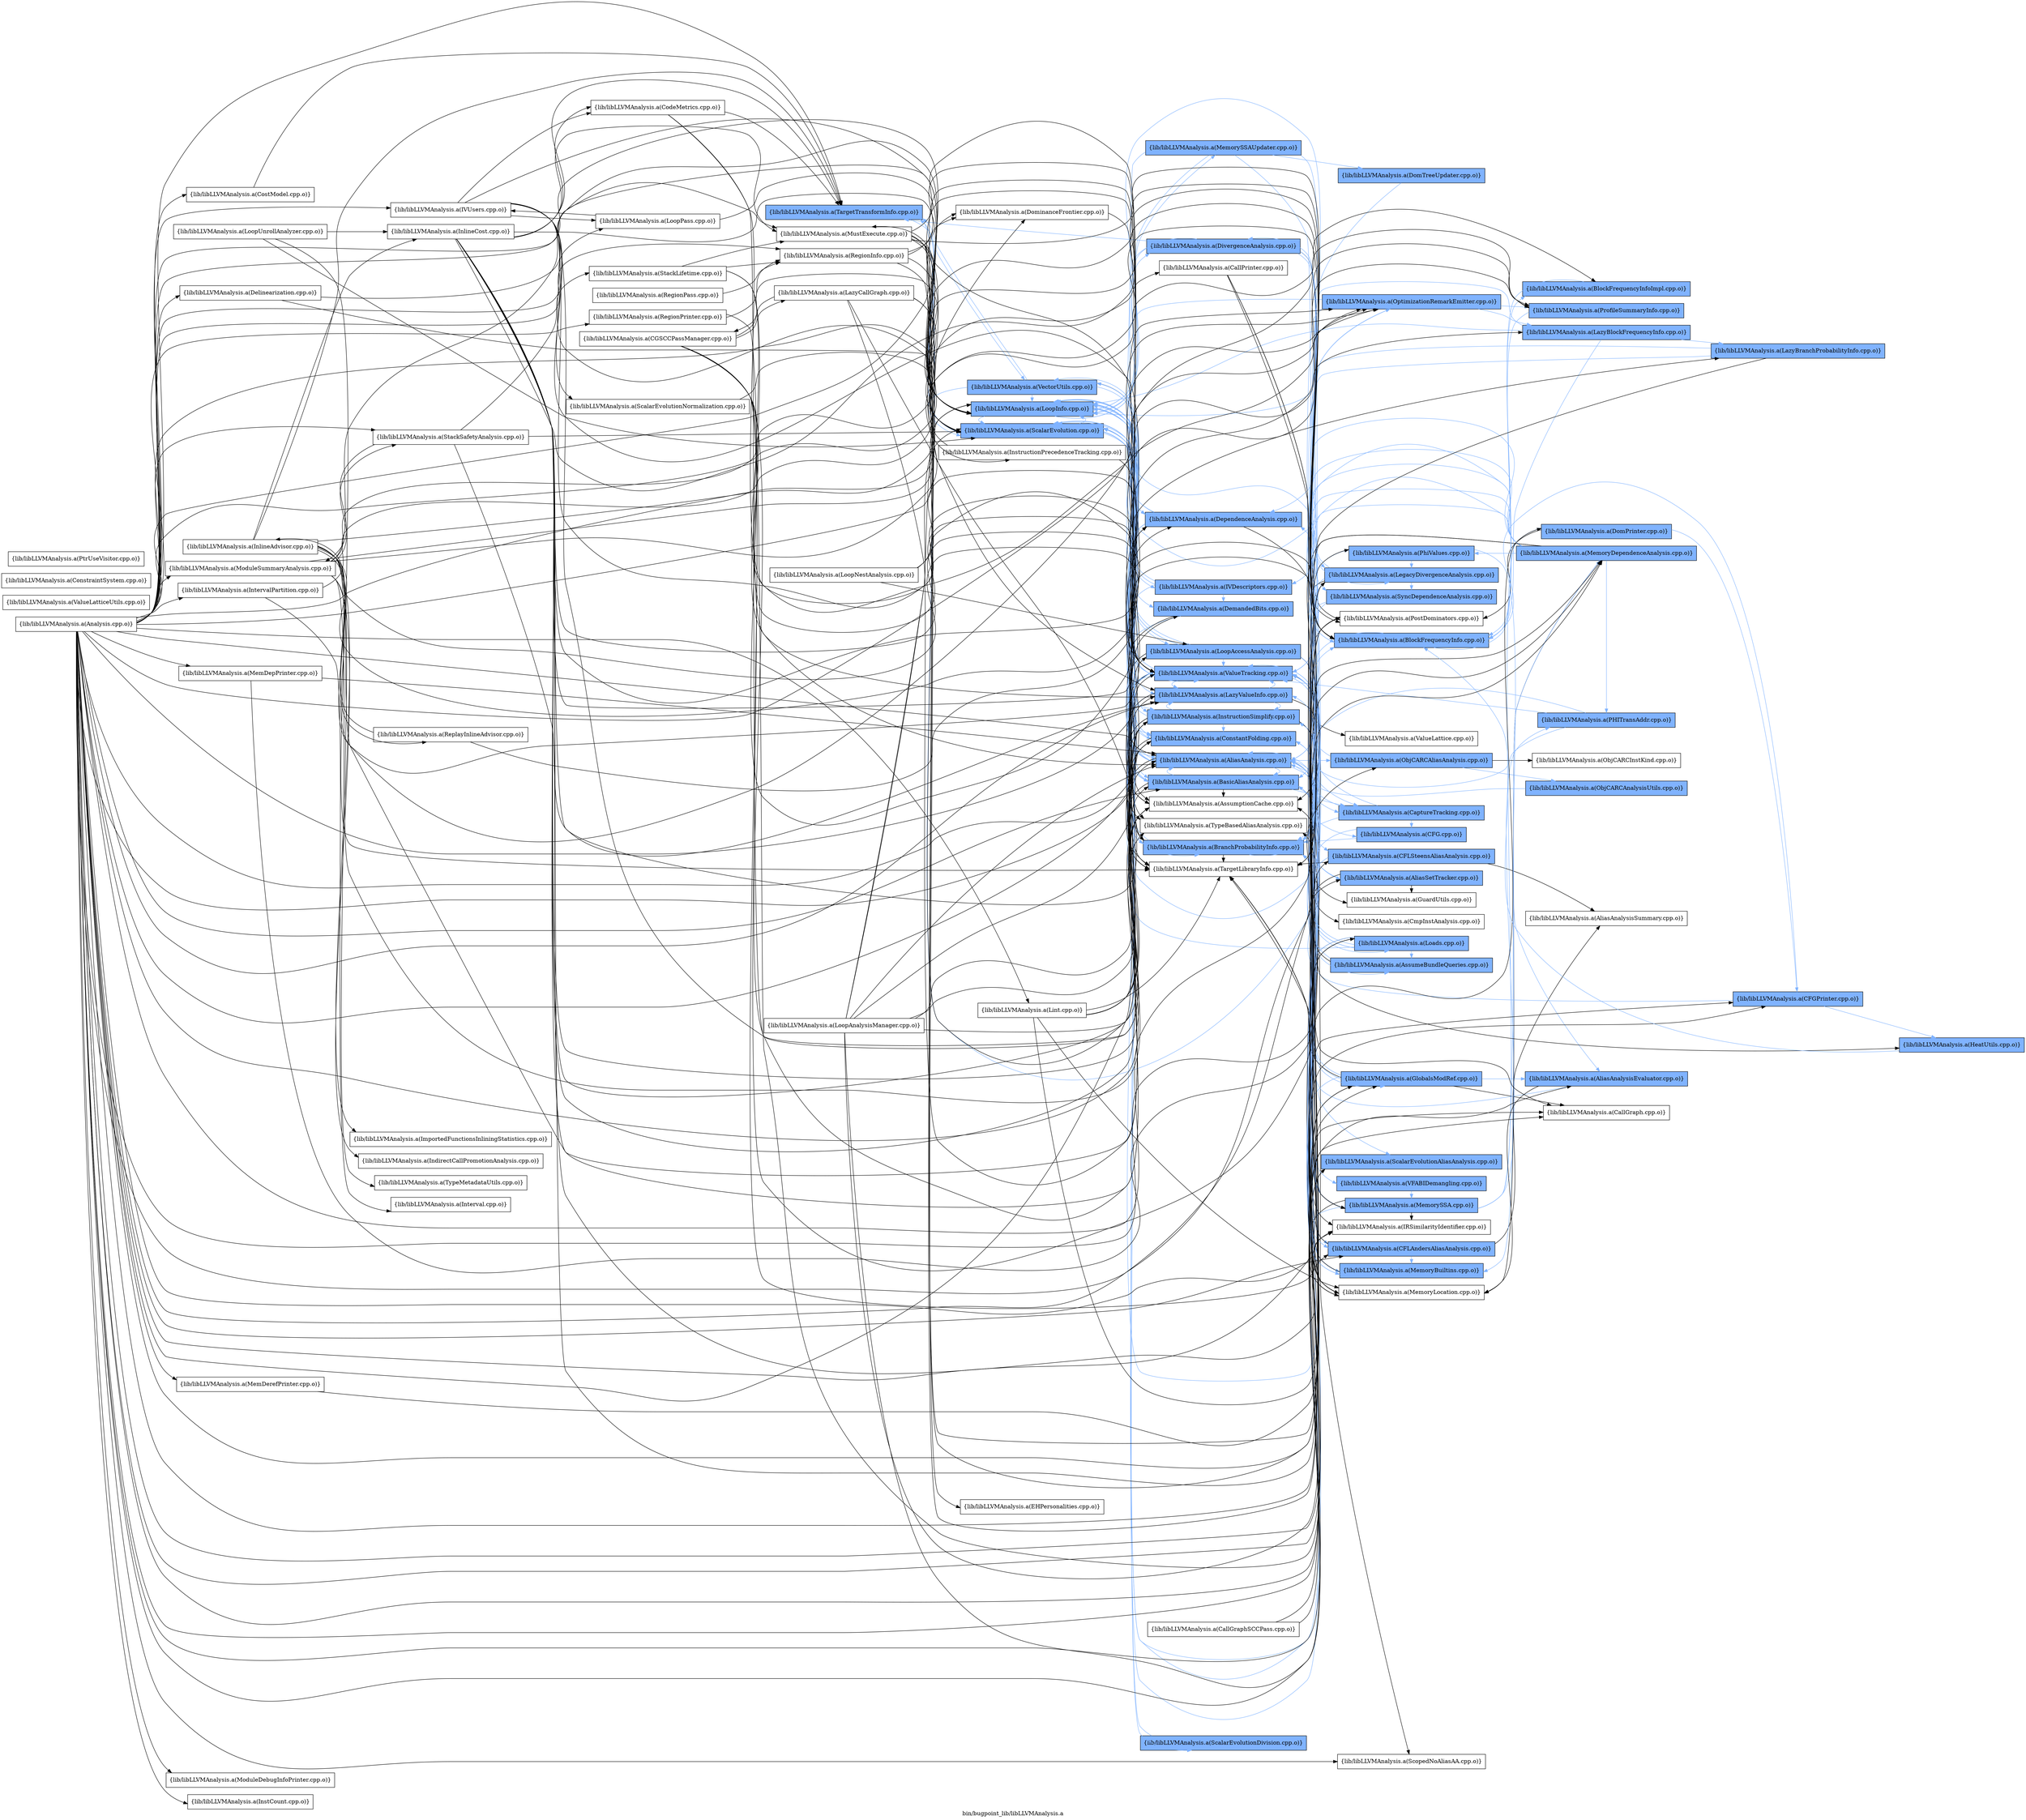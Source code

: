 digraph "bin/bugpoint_lib/libLLVMAnalysis.a" {
	label="bin/bugpoint_lib/libLLVMAnalysis.a";
	rankdir=LR;
	{ rank=same; Node0x5646d4883f68;  }
	{ rank=same; Node0x5646d487feb8; Node0x5646d4899638; Node0x5646d489b208;  }
	{ rank=same; Node0x5646d487e5b8; Node0x5646d488cde8; Node0x5646d4889378; Node0x5646d489f538; Node0x5646d48805e8; Node0x5646d489bde8; Node0x5646d487f148; Node0x5646d488bc18; Node0x5646d488ba88; Node0x5646d489d008; Node0x5646d489d6e8; Node0x5646d489df08; Node0x5646d4899b88; Node0x5646d4885b88; Node0x5646d4888bf8; Node0x5646d4884c88; Node0x5646d489a3a8;  }
	{ rank=same; Node0x5646d48820c8; Node0x5646d489e9f8; Node0x5646d487e6f8; Node0x5646d488d568; Node0x5646d4896848; Node0x5646d487e3d8; Node0x5646d4884e18; Node0x5646d48815d8; Node0x5646d487f288; Node0x5646d487f0f8; Node0x5646d487f878; Node0x5646d487ff08; Node0x5646d4888608; Node0x5646d4886358; Node0x5646d488a188; Node0x5646d4880d18; Node0x5646d4898e68; Node0x5646d489c3d8; Node0x5646d488e918; Node0x5646d487d4d8; Node0x5646d4895b28; Node0x5646d489b7a8; Node0x5646d489e278; Node0x5646d4880048; Node0x5646d487f968; Node0x5646d488bb78;  }
	{ rank=same; Node0x5646d4881858; Node0x5646d48818a8; Node0x5646d487dc58; Node0x5646d488d248; Node0x5646d489c6a8; Node0x5646d48977e8; Node0x5646d48806d8; Node0x5646d4881d58; Node0x5646d48883d8; Node0x5646d4880728; Node0x5646d48874d8;  }
	{ rank=same; Node0x5646d4887528; Node0x5646d489c158;  }
	{ rank=same; Node0x5646d4883f68;  }
	{ rank=same; Node0x5646d487feb8; Node0x5646d4899638; Node0x5646d489b208;  }
	{ rank=same; Node0x5646d487e5b8; Node0x5646d488cde8; Node0x5646d4889378; Node0x5646d489f538; Node0x5646d48805e8; Node0x5646d489bde8; Node0x5646d487f148; Node0x5646d488bc18; Node0x5646d488ba88; Node0x5646d489d008; Node0x5646d489d6e8; Node0x5646d489df08; Node0x5646d4899b88; Node0x5646d4885b88; Node0x5646d4888bf8; Node0x5646d4884c88; Node0x5646d489a3a8;  }
	{ rank=same; Node0x5646d48820c8; Node0x5646d489e9f8; Node0x5646d487e6f8; Node0x5646d488d568; Node0x5646d4896848; Node0x5646d487e3d8; Node0x5646d4884e18; Node0x5646d48815d8; Node0x5646d487f288; Node0x5646d487f0f8; Node0x5646d487f878; Node0x5646d487ff08; Node0x5646d4888608; Node0x5646d4886358; Node0x5646d488a188; Node0x5646d4880d18; Node0x5646d4898e68; Node0x5646d489c3d8; Node0x5646d488e918; Node0x5646d487d4d8; Node0x5646d4895b28; Node0x5646d489b7a8; Node0x5646d489e278; Node0x5646d4880048; Node0x5646d487f968; Node0x5646d488bb78;  }
	{ rank=same; Node0x5646d4881858; Node0x5646d48818a8; Node0x5646d487dc58; Node0x5646d488d248; Node0x5646d489c6a8; Node0x5646d48977e8; Node0x5646d48806d8; Node0x5646d4881d58; Node0x5646d48883d8; Node0x5646d4880728; Node0x5646d48874d8;  }
	{ rank=same; Node0x5646d4887528; Node0x5646d489c158;  }

	Node0x5646d4883f68 [shape=record,shape=box,group=1,style=filled,fillcolor="0.600000 0.5 1",label="{lib/libLLVMAnalysis.a(TargetTransformInfo.cpp.o)}"];
	Node0x5646d4883f68 -> Node0x5646d487feb8[color="0.600000 0.5 1"];
	Node0x5646d4883f68 -> Node0x5646d4899638[color="0.600000 0.5 1"];
	Node0x5646d4883f68 -> Node0x5646d489b208[color="0.600000 0.5 1"];
	Node0x5646d487d938 [shape=record,shape=box,group=0,label="{lib/libLLVMAnalysis.a(ModuleDebugInfoPrinter.cpp.o)}"];
	Node0x5646d487f008 [shape=record,shape=box,group=0,label="{lib/libLLVMAnalysis.a(MustExecute.cpp.o)}"];
	Node0x5646d487f008 -> Node0x5646d4880ae8;
	Node0x5646d487f008 -> Node0x5646d488d568;
	Node0x5646d487f008 -> Node0x5646d488cde8;
	Node0x5646d487f008 -> Node0x5646d48800e8;
	Node0x5646d487f008 -> Node0x5646d489d008;
	Node0x5646d487f008 -> Node0x5646d489df08;
	Node0x5646d487f008 -> Node0x5646d489e9f8;
	Node0x5646d487f008 -> Node0x5646d487feb8;
	Node0x5646d487f008 -> Node0x5646d4896848;
	Node0x5646d487f008 -> Node0x5646d489bde8;
	Node0x5646d487ff08 [shape=record,shape=box,group=1,style=filled,fillcolor="0.600000 0.5 1",label="{lib/libLLVMAnalysis.a(ObjCARCAliasAnalysis.cpp.o)}"];
	Node0x5646d487ff08 -> Node0x5646d48806d8[color="0.600000 0.5 1"];
	Node0x5646d487ff08 -> Node0x5646d4881d58;
	Node0x5646d487ff08 -> Node0x5646d489bde8[color="0.600000 0.5 1"];
	Node0x5646d487f148 [shape=record,shape=box,group=1,style=filled,fillcolor="0.600000 0.5 1",label="{lib/libLLVMAnalysis.a(AliasAnalysis.cpp.o)}"];
	Node0x5646d487f148 -> Node0x5646d487ff08[color="0.600000 0.5 1"];
	Node0x5646d487f148 -> Node0x5646d488bc18[color="0.600000 0.5 1"];
	Node0x5646d487f148 -> Node0x5646d4888608[color="0.600000 0.5 1"];
	Node0x5646d487f148 -> Node0x5646d4886358[color="0.600000 0.5 1"];
	Node0x5646d487f148 -> Node0x5646d488a188[color="0.600000 0.5 1"];
	Node0x5646d487f148 -> Node0x5646d4880d18[color="0.600000 0.5 1"];
	Node0x5646d487f148 -> Node0x5646d487e3d8;
	Node0x5646d487f148 -> Node0x5646d4898e68[color="0.600000 0.5 1"];
	Node0x5646d487f148 -> Node0x5646d4885b88;
	Node0x5646d487f148 -> Node0x5646d4884c88;
	Node0x5646d487f148 -> Node0x5646d489c3d8;
	Node0x5646d487f148 -> Node0x5646d489bde8[color="0.600000 0.5 1"];
	Node0x5646d4880728 [shape=record,shape=box,group=1,style=filled,fillcolor="0.600000 0.5 1",label="{lib/libLLVMAnalysis.a(AliasAnalysisEvaluator.cpp.o)}"];
	Node0x5646d4880728 -> Node0x5646d487f148[color="0.600000 0.5 1"];
	Node0x5646d4880728 -> Node0x5646d487e3d8;
	Node0x5646d4880048 [shape=record,shape=box,group=1,style=filled,fillcolor="0.600000 0.5 1",label="{lib/libLLVMAnalysis.a(AliasSetTracker.cpp.o)}"];
	Node0x5646d4880048 -> Node0x5646d487f148[color="0.600000 0.5 1"];
	Node0x5646d4880048 -> Node0x5646d487f288;
	Node0x5646d4880048 -> Node0x5646d487e3d8;
	Node0x5646d4880318 [shape=record,shape=box,group=0,label="{lib/libLLVMAnalysis.a(Analysis.cpp.o)}"];
	Node0x5646d4880318 -> Node0x5646d487d938;
	Node0x5646d4880318 -> Node0x5646d487f378;
	Node0x5646d4880318 -> Node0x5646d487f008;
	Node0x5646d4880318 -> Node0x5646d487ff08;
	Node0x5646d4880318 -> Node0x5646d48815d8;
	Node0x5646d4880318 -> Node0x5646d487f148;
	Node0x5646d4880318 -> Node0x5646d4880728;
	Node0x5646d4880318 -> Node0x5646d4880048;
	Node0x5646d4880318 -> Node0x5646d488bc18;
	Node0x5646d4880318 -> Node0x5646d488d568;
	Node0x5646d4880318 -> Node0x5646d488cde8;
	Node0x5646d4880318 -> Node0x5646d4887528;
	Node0x5646d4880318 -> Node0x5646d4888608;
	Node0x5646d4880318 -> Node0x5646d4886358;
	Node0x5646d4880318 -> Node0x5646d48874d8;
	Node0x5646d4880318 -> Node0x5646d488a458;
	Node0x5646d4880318 -> Node0x5646d488a868;
	Node0x5646d4880318 -> Node0x5646d4889288;
	Node0x5646d4880318 -> Node0x5646d4888bf8;
	Node0x5646d4880318 -> Node0x5646d4889378;
	Node0x5646d4880318 -> Node0x5646d48818a8;
	Node0x5646d4880318 -> Node0x5646d4881e98;
	Node0x5646d4880318 -> Node0x5646d4880d18;
	Node0x5646d4880318 -> Node0x5646d487f968;
	Node0x5646d4880318 -> Node0x5646d487dd48;
	Node0x5646d4880318 -> Node0x5646d487e1f8;
	Node0x5646d4880318 -> Node0x5646d489b258;
	Node0x5646d4880318 -> Node0x5646d489c158;
	Node0x5646d4880318 -> Node0x5646d489c6a8;
	Node0x5646d4880318 -> Node0x5646d489d008;
	Node0x5646d4880318 -> Node0x5646d489e9f8;
	Node0x5646d4880318 -> Node0x5646d489f768;
	Node0x5646d4880318 -> Node0x5646d487feb8;
	Node0x5646d4880318 -> Node0x5646d4880e08;
	Node0x5646d4880318 -> Node0x5646d487c3a8;
	Node0x5646d4880318 -> Node0x5646d487cd08;
	Node0x5646d4880318 -> Node0x5646d487dc58;
	Node0x5646d4880318 -> Node0x5646d487e6f8;
	Node0x5646d4880318 -> Node0x5646d4895b28;
	Node0x5646d4880318 -> Node0x5646d4896848;
	Node0x5646d4880318 -> Node0x5646d48970b8;
	Node0x5646d4880318 -> Node0x5646d4898878;
	Node0x5646d4880318 -> Node0x5646d4899638;
	Node0x5646d4880318 -> Node0x5646d4898e68;
	Node0x5646d4880318 -> Node0x5646d48875c8;
	Node0x5646d4880318 -> Node0x5646d4883f68;
	Node0x5646d4880318 -> Node0x5646d4884c88;
	Node0x5646d4880318 -> Node0x5646d489c3d8;
	Node0x5646d488bc18 [shape=record,shape=box,group=1,style=filled,fillcolor="0.600000 0.5 1",label="{lib/libLLVMAnalysis.a(BasicAliasAnalysis.cpp.o)}"];
	Node0x5646d488bc18 -> Node0x5646d487f148[color="0.600000 0.5 1"];
	Node0x5646d488bc18 -> Node0x5646d488ba88;
	Node0x5646d488bc18 -> Node0x5646d488e918[color="0.600000 0.5 1"];
	Node0x5646d488bc18 -> Node0x5646d488a188[color="0.600000 0.5 1"];
	Node0x5646d488bc18 -> Node0x5646d487d4d8[color="0.600000 0.5 1"];
	Node0x5646d488bc18 -> Node0x5646d487e3d8;
	Node0x5646d488bc18 -> Node0x5646d4895b28[color="0.600000 0.5 1"];
	Node0x5646d488bc18 -> Node0x5646d4885b88;
	Node0x5646d488bc18 -> Node0x5646d489bde8[color="0.600000 0.5 1"];
	Node0x5646d4887528 [shape=record,shape=box,group=1,style=filled,fillcolor="0.600000 0.5 1",label="{lib/libLLVMAnalysis.a(CFGPrinter.cpp.o)}"];
	Node0x5646d4887528 -> Node0x5646d488d568[color="0.600000 0.5 1"];
	Node0x5646d4887528 -> Node0x5646d488cde8[color="0.600000 0.5 1"];
	Node0x5646d4887528 -> Node0x5646d487e9c8[color="0.600000 0.5 1"];
	Node0x5646d4888608 [shape=record,shape=box,group=1,style=filled,fillcolor="0.600000 0.5 1",label="{lib/libLLVMAnalysis.a(CFLAndersAliasAnalysis.cpp.o)}"];
	Node0x5646d4888608 -> Node0x5646d48883d8;
	Node0x5646d4888608 -> Node0x5646d487d4d8[color="0.600000 0.5 1"];
	Node0x5646d4888608 -> Node0x5646d4885b88;
	Node0x5646d4886358 [shape=record,shape=box,group=1,style=filled,fillcolor="0.600000 0.5 1",label="{lib/libLLVMAnalysis.a(CFLSteensAliasAnalysis.cpp.o)}"];
	Node0x5646d4886358 -> Node0x5646d4888608[color="0.600000 0.5 1"];
	Node0x5646d4886358 -> Node0x5646d48883d8;
	Node0x5646d4886358 -> Node0x5646d487d4d8[color="0.600000 0.5 1"];
	Node0x5646d4886358 -> Node0x5646d4885b88;
	Node0x5646d488a458 [shape=record,shape=box,group=0,label="{lib/libLLVMAnalysis.a(CallPrinter.cpp.o)}"];
	Node0x5646d488a458 -> Node0x5646d488d568;
	Node0x5646d488a458 -> Node0x5646d48874d8;
	Node0x5646d488a458 -> Node0x5646d487e9c8;
	Node0x5646d488a868 [shape=record,shape=box,group=0,label="{lib/libLLVMAnalysis.a(CostModel.cpp.o)}"];
	Node0x5646d488a868 -> Node0x5646d4883f68;
	Node0x5646d4889378 [shape=record,shape=box,group=1,style=filled,fillcolor="0.600000 0.5 1",label="{lib/libLLVMAnalysis.a(DependenceAnalysis.cpp.o)}"];
	Node0x5646d4889378 -> Node0x5646d487f148[color="0.600000 0.5 1"];
	Node0x5646d4889378 -> Node0x5646d488bc18[color="0.600000 0.5 1"];
	Node0x5646d4889378 -> Node0x5646d487feb8[color="0.600000 0.5 1"];
	Node0x5646d4889378 -> Node0x5646d487e3d8;
	Node0x5646d4889378 -> Node0x5646d4899638[color="0.600000 0.5 1"];
	Node0x5646d4889378 -> Node0x5646d489bde8[color="0.600000 0.5 1"];
	Node0x5646d48818a8 [shape=record,shape=box,group=1,style=filled,fillcolor="0.600000 0.5 1",label="{lib/libLLVMAnalysis.a(DomPrinter.cpp.o)}"];
	Node0x5646d48818a8 -> Node0x5646d4887528[color="0.600000 0.5 1"];
	Node0x5646d48818a8 -> Node0x5646d4896848;
	Node0x5646d4880d18 [shape=record,shape=box,group=1,style=filled,fillcolor="0.600000 0.5 1",label="{lib/libLLVMAnalysis.a(GlobalsModRef.cpp.o)}"];
	Node0x5646d4880d18 -> Node0x5646d487f148[color="0.600000 0.5 1"];
	Node0x5646d4880d18 -> Node0x5646d4880728[color="0.600000 0.5 1"];
	Node0x5646d4880d18 -> Node0x5646d48874d8;
	Node0x5646d4880d18 -> Node0x5646d487d4d8[color="0.600000 0.5 1"];
	Node0x5646d4880d18 -> Node0x5646d4885b88;
	Node0x5646d4880d18 -> Node0x5646d489bde8[color="0.600000 0.5 1"];
	Node0x5646d487e1f8 [shape=record,shape=box,group=0,label="{lib/libLLVMAnalysis.a(InstCount.cpp.o)}"];
	Node0x5646d489b258 [shape=record,shape=box,group=0,label="{lib/libLLVMAnalysis.a(IntervalPartition.cpp.o)}"];
	Node0x5646d489b258 -> Node0x5646d4881e98;
	Node0x5646d489b258 -> Node0x5646d489b9d8;
	Node0x5646d489d008 [shape=record,shape=box,group=1,style=filled,fillcolor="0.600000 0.5 1",label="{lib/libLLVMAnalysis.a(LazyValueInfo.cpp.o)}"];
	Node0x5646d489d008 -> Node0x5646d488ba88;
	Node0x5646d489d008 -> Node0x5646d489d6e8[color="0.600000 0.5 1"];
	Node0x5646d489d008 -> Node0x5646d489df08[color="0.600000 0.5 1"];
	Node0x5646d489d008 -> Node0x5646d4885b88;
	Node0x5646d489d008 -> Node0x5646d489b7a8;
	Node0x5646d489d008 -> Node0x5646d489bde8[color="0.600000 0.5 1"];
	Node0x5646d489e9f8 [shape=record,shape=box,group=1,style=filled,fillcolor="0.600000 0.5 1",label="{lib/libLLVMAnalysis.a(LegacyDivergenceAnalysis.cpp.o)}"];
	Node0x5646d489e9f8 -> Node0x5646d488d568[color="0.600000 0.5 1"];
	Node0x5646d489e9f8 -> Node0x5646d488cde8[color="0.600000 0.5 1"];
	Node0x5646d489e9f8 -> Node0x5646d489f538[color="0.600000 0.5 1"];
	Node0x5646d489e9f8 -> Node0x5646d487feb8[color="0.600000 0.5 1"];
	Node0x5646d489e9f8 -> Node0x5646d4896848;
	Node0x5646d489e9f8 -> Node0x5646d4884e18[color="0.600000 0.5 1"];
	Node0x5646d489e9f8 -> Node0x5646d4883f68[color="0.600000 0.5 1"];
	Node0x5646d489f768 [shape=record,shape=box,group=0,label="{lib/libLLVMAnalysis.a(Lint.cpp.o)}"];
	Node0x5646d489f768 -> Node0x5646d487f148;
	Node0x5646d489f768 -> Node0x5646d488ba88;
	Node0x5646d489f768 -> Node0x5646d489d6e8;
	Node0x5646d489f768 -> Node0x5646d489df08;
	Node0x5646d489f768 -> Node0x5646d487f0f8;
	Node0x5646d489f768 -> Node0x5646d487e3d8;
	Node0x5646d489f768 -> Node0x5646d4885b88;
	Node0x5646d489f768 -> Node0x5646d489bde8;
	Node0x5646d487c3a8 [shape=record,shape=box,group=0,label="{lib/libLLVMAnalysis.a(MemDepPrinter.cpp.o)}"];
	Node0x5646d487c3a8 -> Node0x5646d487f148;
	Node0x5646d487c3a8 -> Node0x5646d487dc58;
	Node0x5646d487cd08 [shape=record,shape=box,group=0,label="{lib/libLLVMAnalysis.a(MemDerefPrinter.cpp.o)}"];
	Node0x5646d487cd08 -> Node0x5646d487f0f8;
	Node0x5646d4896848 [shape=record,shape=box,group=0,label="{lib/libLLVMAnalysis.a(PostDominators.cpp.o)}"];
	Node0x5646d48970b8 [shape=record,shape=box,group=0,label="{lib/libLLVMAnalysis.a(RegionInfo.cpp.o)}"];
	Node0x5646d48970b8 -> Node0x5646d488cde8;
	Node0x5646d48970b8 -> Node0x5646d4881e98;
	Node0x5646d48970b8 -> Node0x5646d487feb8;
	Node0x5646d48970b8 -> Node0x5646d4896848;
	Node0x5646d4897bf8 [shape=record,shape=box,group=0,label="{lib/libLLVMAnalysis.a(RegionPass.cpp.o)}"];
	Node0x5646d4897bf8 -> Node0x5646d48970b8;
	Node0x5646d4898878 [shape=record,shape=box,group=0,label="{lib/libLLVMAnalysis.a(RegionPrinter.cpp.o)}"];
	Node0x5646d4898878 -> Node0x5646d4887528;
	Node0x5646d4898878 -> Node0x5646d48970b8;
	Node0x5646d4899638 [shape=record,shape=box,group=1,style=filled,fillcolor="0.600000 0.5 1",label="{lib/libLLVMAnalysis.a(ScalarEvolution.cpp.o)}"];
	Node0x5646d4899638 -> Node0x5646d487f148[color="0.600000 0.5 1"];
	Node0x5646d4899638 -> Node0x5646d488bc18[color="0.600000 0.5 1"];
	Node0x5646d4899638 -> Node0x5646d488ba88;
	Node0x5646d4899638 -> Node0x5646d488cde8[color="0.600000 0.5 1"];
	Node0x5646d4899638 -> Node0x5646d4889378[color="0.600000 0.5 1"];
	Node0x5646d4899638 -> Node0x5646d489d008[color="0.600000 0.5 1"];
	Node0x5646d4899638 -> Node0x5646d489d6e8[color="0.600000 0.5 1"];
	Node0x5646d4899638 -> Node0x5646d489df08[color="0.600000 0.5 1"];
	Node0x5646d4899638 -> Node0x5646d487feb8[color="0.600000 0.5 1"];
	Node0x5646d4899638 -> Node0x5646d4899b88[color="0.600000 0.5 1"];
	Node0x5646d4899638 -> Node0x5646d4885b88;
	Node0x5646d4899638 -> Node0x5646d489bde8[color="0.600000 0.5 1"];
	Node0x5646d4898e68 [shape=record,shape=box,group=1,style=filled,fillcolor="0.600000 0.5 1",label="{lib/libLLVMAnalysis.a(ScalarEvolutionAliasAnalysis.cpp.o)}"];
	Node0x5646d4898e68 -> Node0x5646d4899638[color="0.600000 0.5 1"];
	Node0x5646d4885b88 [shape=record,shape=box,group=0,label="{lib/libLLVMAnalysis.a(TargetLibraryInfo.cpp.o)}"];
	Node0x5646d4884c88 [shape=record,shape=box,group=0,label="{lib/libLLVMAnalysis.a(TypeBasedAliasAnalysis.cpp.o)}"];
	Node0x5646d489c3d8 [shape=record,shape=box,group=0,label="{lib/libLLVMAnalysis.a(ScopedNoAliasAA.cpp.o)}"];
	Node0x5646d48800e8 [shape=record,shape=box,group=0,label="{lib/libLLVMAnalysis.a(EHPersonalities.cpp.o)}"];
	Node0x5646d489b208 [shape=record,shape=box,group=1,style=filled,fillcolor="0.600000 0.5 1",label="{lib/libLLVMAnalysis.a(VectorUtils.cpp.o)}"];
	Node0x5646d489b208 -> Node0x5646d4888bf8[color="0.600000 0.5 1"];
	Node0x5646d489b208 -> Node0x5646d487feb8[color="0.600000 0.5 1"];
	Node0x5646d489b208 -> Node0x5646d4899638[color="0.600000 0.5 1"];
	Node0x5646d489b208 -> Node0x5646d4883f68[color="0.600000 0.5 1"];
	Node0x5646d489b208 -> Node0x5646d4884c88;
	Node0x5646d489b208 -> Node0x5646d489bde8[color="0.600000 0.5 1"];
	Node0x5646d489b208 -> Node0x5646d489a3a8[color="0.600000 0.5 1"];
	Node0x5646d489bde8 [shape=record,shape=box,group=1,style=filled,fillcolor="0.600000 0.5 1",label="{lib/libLLVMAnalysis.a(ValueTracking.cpp.o)}"];
	Node0x5646d489bde8 -> Node0x5646d48815d8[color="0.600000 0.5 1"];
	Node0x5646d489bde8 -> Node0x5646d487f148[color="0.600000 0.5 1"];
	Node0x5646d489bde8 -> Node0x5646d488bc18[color="0.600000 0.5 1"];
	Node0x5646d489bde8 -> Node0x5646d488ba88;
	Node0x5646d489bde8 -> Node0x5646d488cde8[color="0.600000 0.5 1"];
	Node0x5646d489bde8 -> Node0x5646d487f288;
	Node0x5646d489bde8 -> Node0x5646d489d008[color="0.600000 0.5 1"];
	Node0x5646d489bde8 -> Node0x5646d489d6e8[color="0.600000 0.5 1"];
	Node0x5646d489bde8 -> Node0x5646d489df08[color="0.600000 0.5 1"];
	Node0x5646d489bde8 -> Node0x5646d487f0f8[color="0.600000 0.5 1"];
	Node0x5646d489bde8 -> Node0x5646d487f878[color="0.600000 0.5 1"];
	Node0x5646d489bde8 -> Node0x5646d487feb8[color="0.600000 0.5 1"];
	Node0x5646d489bde8 -> Node0x5646d4899638[color="0.600000 0.5 1"];
	Node0x5646d489bde8 -> Node0x5646d4885b88;
	Node0x5646d48977e8 [shape=record,shape=box,group=1,style=filled,fillcolor="0.600000 0.5 1",label="{lib/libLLVMAnalysis.a(ProfileSummaryInfo.cpp.o)}"];
	Node0x5646d48977e8 -> Node0x5646d488d568[color="0.600000 0.5 1"];
	Node0x5646d48820c8 [shape=record,shape=box,group=1,style=filled,fillcolor="0.600000 0.5 1",label="{lib/libLLVMAnalysis.a(DomTreeUpdater.cpp.o)}"];
	Node0x5646d48820c8 -> Node0x5646d488cde8[color="0.600000 0.5 1"];
	Node0x5646d487feb8 [shape=record,shape=box,group=1,style=filled,fillcolor="0.600000 0.5 1",label="{lib/libLLVMAnalysis.a(LoopInfo.cpp.o)}"];
	Node0x5646d487feb8 -> Node0x5646d487e5b8[color="0.600000 0.5 1"];
	Node0x5646d487feb8 -> Node0x5646d488cde8[color="0.600000 0.5 1"];
	Node0x5646d487feb8 -> Node0x5646d4889378[color="0.600000 0.5 1"];
	Node0x5646d487feb8 -> Node0x5646d489f538[color="0.600000 0.5 1"];
	Node0x5646d487feb8 -> Node0x5646d48805e8[color="0.600000 0.5 1"];
	Node0x5646d487feb8 -> Node0x5646d4899638[color="0.600000 0.5 1"];
	Node0x5646d487feb8 -> Node0x5646d489bde8[color="0.600000 0.5 1"];
	Node0x5646d488a188 [shape=record,shape=box,group=1,style=filled,fillcolor="0.600000 0.5 1",label="{lib/libLLVMAnalysis.a(CaptureTracking.cpp.o)}"];
	Node0x5646d488a188 -> Node0x5646d487f148[color="0.600000 0.5 1"];
	Node0x5646d488a188 -> Node0x5646d488cde8[color="0.600000 0.5 1"];
	Node0x5646d488a188 -> Node0x5646d488e918[color="0.600000 0.5 1"];
	Node0x5646d488a188 -> Node0x5646d489bde8[color="0.600000 0.5 1"];
	Node0x5646d487e3d8 [shape=record,shape=box,group=0,label="{lib/libLLVMAnalysis.a(MemoryLocation.cpp.o)}"];
	Node0x5646d487e3d8 -> Node0x5646d4885b88;
	Node0x5646d487e3d8 -> Node0x5646d4884c88;
	Node0x5646d487f288 [shape=record,shape=box,group=0,label="{lib/libLLVMAnalysis.a(GuardUtils.cpp.o)}"];
	Node0x5646d487f378 [shape=record,shape=box,group=0,label="{lib/libLLVMAnalysis.a(ModuleSummaryAnalysis.cpp.o)}"];
	Node0x5646d487f378 -> Node0x5646d487faa8;
	Node0x5646d487f378 -> Node0x5646d488d568;
	Node0x5646d487f378 -> Node0x5646d488d248;
	Node0x5646d487f378 -> Node0x5646d488cde8;
	Node0x5646d487f378 -> Node0x5646d487feb8;
	Node0x5646d487f378 -> Node0x5646d48977e8;
	Node0x5646d487f378 -> Node0x5646d48875c8;
	Node0x5646d487f378 -> Node0x5646d4884558;
	Node0x5646d48815d8 [shape=record,shape=box,group=1,style=filled,fillcolor="0.600000 0.5 1",label="{lib/libLLVMAnalysis.a(OptimizationRemarkEmitter.cpp.o)}"];
	Node0x5646d48815d8 -> Node0x5646d487f148[color="0.600000 0.5 1"];
	Node0x5646d48815d8 -> Node0x5646d488d568[color="0.600000 0.5 1"];
	Node0x5646d48815d8 -> Node0x5646d488cde8[color="0.600000 0.5 1"];
	Node0x5646d48815d8 -> Node0x5646d489c6a8[color="0.600000 0.5 1"];
	Node0x5646d48815d8 -> Node0x5646d487feb8[color="0.600000 0.5 1"];
	Node0x5646d48815d8 -> Node0x5646d48977e8[color="0.600000 0.5 1"];
	Node0x5646d488d568 [shape=record,shape=box,group=1,style=filled,fillcolor="0.600000 0.5 1",label="{lib/libLLVMAnalysis.a(BlockFrequencyInfo.cpp.o)}"];
	Node0x5646d488d568 -> Node0x5646d488d248[color="0.600000 0.5 1"];
	Node0x5646d488d568 -> Node0x5646d488cde8[color="0.600000 0.5 1"];
	Node0x5646d488d568 -> Node0x5646d487feb8[color="0.600000 0.5 1"];
	Node0x5646d488cde8 [shape=record,shape=box,group=1,style=filled,fillcolor="0.600000 0.5 1",label="{lib/libLLVMAnalysis.a(BranchProbabilityInfo.cpp.o)}"];
	Node0x5646d488cde8 -> Node0x5646d488d568[color="0.600000 0.5 1"];
	Node0x5646d488cde8 -> Node0x5646d487feb8[color="0.600000 0.5 1"];
	Node0x5646d488cde8 -> Node0x5646d4896848;
	Node0x5646d488cde8 -> Node0x5646d4885b88;
	Node0x5646d48874d8 [shape=record,shape=box,group=0,label="{lib/libLLVMAnalysis.a(CallGraph.cpp.o)}"];
	Node0x5646d4889288 [shape=record,shape=box,group=0,label="{lib/libLLVMAnalysis.a(Delinearization.cpp.o)}"];
	Node0x5646d4889288 -> Node0x5646d487feb8;
	Node0x5646d4889288 -> Node0x5646d4899638;
	Node0x5646d4888bf8 [shape=record,shape=box,group=1,style=filled,fillcolor="0.600000 0.5 1",label="{lib/libLLVMAnalysis.a(DemandedBits.cpp.o)}"];
	Node0x5646d4888bf8 -> Node0x5646d488ba88;
	Node0x5646d4888bf8 -> Node0x5646d489bde8[color="0.600000 0.5 1"];
	Node0x5646d4881e98 [shape=record,shape=box,group=0,label="{lib/libLLVMAnalysis.a(DominanceFrontier.cpp.o)}"];
	Node0x5646d4881e98 -> Node0x5646d488cde8;
	Node0x5646d487f968 [shape=record,shape=box,group=0,label="{lib/libLLVMAnalysis.a(IRSimilarityIdentifier.cpp.o)}"];
	Node0x5646d487dd48 [shape=record,shape=box,group=0,label="{lib/libLLVMAnalysis.a(IVUsers.cpp.o)}"];
	Node0x5646d487dd48 -> Node0x5646d488ba88;
	Node0x5646d487dd48 -> Node0x5646d488cde8;
	Node0x5646d487dd48 -> Node0x5646d487d578;
	Node0x5646d487dd48 -> Node0x5646d487feb8;
	Node0x5646d487dd48 -> Node0x5646d4880e08;
	Node0x5646d487dd48 -> Node0x5646d4899638;
	Node0x5646d487dd48 -> Node0x5646d4886df8;
	Node0x5646d487dd48 -> Node0x5646d489bde8;
	Node0x5646d489c158 [shape=record,shape=box,group=1,style=filled,fillcolor="0.600000 0.5 1",label="{lib/libLLVMAnalysis.a(LazyBranchProbabilityInfo.cpp.o)}"];
	Node0x5646d489c158 -> Node0x5646d488cde8[color="0.600000 0.5 1"];
	Node0x5646d489c158 -> Node0x5646d487feb8[color="0.600000 0.5 1"];
	Node0x5646d489c158 -> Node0x5646d4885b88;
	Node0x5646d489c6a8 [shape=record,shape=box,group=1,style=filled,fillcolor="0.600000 0.5 1",label="{lib/libLLVMAnalysis.a(LazyBlockFrequencyInfo.cpp.o)}"];
	Node0x5646d489c6a8 -> Node0x5646d488d568[color="0.600000 0.5 1"];
	Node0x5646d489c6a8 -> Node0x5646d488cde8[color="0.600000 0.5 1"];
	Node0x5646d489c6a8 -> Node0x5646d489c158[color="0.600000 0.5 1"];
	Node0x5646d489c6a8 -> Node0x5646d487feb8[color="0.600000 0.5 1"];
	Node0x5646d4880e08 [shape=record,shape=box,group=0,label="{lib/libLLVMAnalysis.a(LoopPass.cpp.o)}"];
	Node0x5646d4880e08 -> Node0x5646d487dd48;
	Node0x5646d4880e08 -> Node0x5646d487feb8;
	Node0x5646d487dc58 [shape=record,shape=box,group=1,style=filled,fillcolor="0.600000 0.5 1",label="{lib/libLLVMAnalysis.a(MemoryDependenceAnalysis.cpp.o)}"];
	Node0x5646d487dc58 -> Node0x5646d4881858[color="0.600000 0.5 1"];
	Node0x5646d487dc58 -> Node0x5646d487f148[color="0.600000 0.5 1"];
	Node0x5646d487dc58 -> Node0x5646d488bc18[color="0.600000 0.5 1"];
	Node0x5646d487dc58 -> Node0x5646d488ba88;
	Node0x5646d487dc58 -> Node0x5646d488cde8[color="0.600000 0.5 1"];
	Node0x5646d487dc58 -> Node0x5646d4889378[color="0.600000 0.5 1"];
	Node0x5646d487dc58 -> Node0x5646d487feb8[color="0.600000 0.5 1"];
	Node0x5646d487dc58 -> Node0x5646d48805e8[color="0.600000 0.5 1"];
	Node0x5646d487dc58 -> Node0x5646d487d4d8[color="0.600000 0.5 1"];
	Node0x5646d487dc58 -> Node0x5646d487e3d8;
	Node0x5646d487dc58 -> Node0x5646d4895b28[color="0.600000 0.5 1"];
	Node0x5646d487dc58 -> Node0x5646d4885b88;
	Node0x5646d487dc58 -> Node0x5646d489bde8[color="0.600000 0.5 1"];
	Node0x5646d487e6f8 [shape=record,shape=box,group=1,style=filled,fillcolor="0.600000 0.5 1",label="{lib/libLLVMAnalysis.a(MemorySSA.cpp.o)}"];
	Node0x5646d487e6f8 -> Node0x5646d4881858[color="0.600000 0.5 1"];
	Node0x5646d487e6f8 -> Node0x5646d487f148[color="0.600000 0.5 1"];
	Node0x5646d487e6f8 -> Node0x5646d488bc18[color="0.600000 0.5 1"];
	Node0x5646d487e6f8 -> Node0x5646d488cde8[color="0.600000 0.5 1"];
	Node0x5646d487e6f8 -> Node0x5646d4888608[color="0.600000 0.5 1"];
	Node0x5646d487e6f8 -> Node0x5646d4889378[color="0.600000 0.5 1"];
	Node0x5646d487e6f8 -> Node0x5646d48818a8[color="0.600000 0.5 1"];
	Node0x5646d487e6f8 -> Node0x5646d487f968;
	Node0x5646d487e6f8 -> Node0x5646d489d008[color="0.600000 0.5 1"];
	Node0x5646d487e6f8 -> Node0x5646d487feb8[color="0.600000 0.5 1"];
	Node0x5646d487e6f8 -> Node0x5646d487dc58[color="0.600000 0.5 1"];
	Node0x5646d487e6f8 -> Node0x5646d487e3d8;
	Node0x5646d4895b28 [shape=record,shape=box,group=1,style=filled,fillcolor="0.600000 0.5 1",label="{lib/libLLVMAnalysis.a(PhiValues.cpp.o)}"];
	Node0x5646d4895b28 -> Node0x5646d4880728[color="0.600000 0.5 1"];
	Node0x5646d4895b28 -> Node0x5646d489e9f8[color="0.600000 0.5 1"];
	Node0x5646d48875c8 [shape=record,shape=box,group=0,label="{lib/libLLVMAnalysis.a(StackSafetyAnalysis.cpp.o)}"];
	Node0x5646d48875c8 -> Node0x5646d487f378;
	Node0x5646d48875c8 -> Node0x5646d489d008;
	Node0x5646d48875c8 -> Node0x5646d4899638;
	Node0x5646d48875c8 -> Node0x5646d48854f8;
	Node0x5646d488ba88 [shape=record,shape=box,group=0,label="{lib/libLLVMAnalysis.a(AssumptionCache.cpp.o)}"];
	Node0x5646d488e918 [shape=record,shape=box,group=1,style=filled,fillcolor="0.600000 0.5 1",label="{lib/libLLVMAnalysis.a(CFG.cpp.o)}"];
	Node0x5646d488e918 -> Node0x5646d488cde8[color="0.600000 0.5 1"];
	Node0x5646d488e918 -> Node0x5646d487feb8[color="0.600000 0.5 1"];
	Node0x5646d487d4d8 [shape=record,shape=box,group=1,style=filled,fillcolor="0.600000 0.5 1",label="{lib/libLLVMAnalysis.a(MemoryBuiltins.cpp.o)}"];
	Node0x5646d487d4d8 -> Node0x5646d489d6e8[color="0.600000 0.5 1"];
	Node0x5646d487d4d8 -> Node0x5646d4885b88;
	Node0x5646d487d4d8 -> Node0x5646d489bde8[color="0.600000 0.5 1"];
	Node0x5646d488d248 [shape=record,shape=box,group=1,style=filled,fillcolor="0.600000 0.5 1",label="{lib/libLLVMAnalysis.a(BlockFrequencyInfoImpl.cpp.o)}"];
	Node0x5646d488d248 -> Node0x5646d488d568[color="0.600000 0.5 1"];
	Node0x5646d487e9c8 [shape=record,shape=box,group=1,style=filled,fillcolor="0.600000 0.5 1",label="{lib/libLLVMAnalysis.a(HeatUtils.cpp.o)}"];
	Node0x5646d487e9c8 -> Node0x5646d488d568[color="0.600000 0.5 1"];
	Node0x5646d48883d8 [shape=record,shape=box,group=0,label="{lib/libLLVMAnalysis.a(AliasAnalysisSummary.cpp.o)}"];
	Node0x5646d487d578 [shape=record,shape=box,group=0,label="{lib/libLLVMAnalysis.a(CodeMetrics.cpp.o)}"];
	Node0x5646d487d578 -> Node0x5646d488ba88;
	Node0x5646d487d578 -> Node0x5646d4883f68;
	Node0x5646d487d578 -> Node0x5646d489bde8;
	Node0x5646d4886df8 [shape=record,shape=box,group=0,label="{lib/libLLVMAnalysis.a(ScalarEvolutionNormalization.cpp.o)}"];
	Node0x5646d4886df8 -> Node0x5646d4899638;
	Node0x5646d489b9d8 [shape=record,shape=box,group=0,label="{lib/libLLVMAnalysis.a(Interval.cpp.o)}"];
	Node0x5646d489d6e8 [shape=record,shape=box,group=1,style=filled,fillcolor="0.600000 0.5 1",label="{lib/libLLVMAnalysis.a(ConstantFolding.cpp.o)}"];
	Node0x5646d489d6e8 -> Node0x5646d4885b88;
	Node0x5646d489d6e8 -> Node0x5646d489bde8[color="0.600000 0.5 1"];
	Node0x5646d489d6e8 -> Node0x5646d489b208[color="0.600000 0.5 1"];
	Node0x5646d489df08 [shape=record,shape=box,group=1,style=filled,fillcolor="0.600000 0.5 1",label="{lib/libLLVMAnalysis.a(InstructionSimplify.cpp.o)}"];
	Node0x5646d489df08 -> Node0x5646d487f148[color="0.600000 0.5 1"];
	Node0x5646d489df08 -> Node0x5646d488ba88;
	Node0x5646d489df08 -> Node0x5646d488a188[color="0.600000 0.5 1"];
	Node0x5646d489df08 -> Node0x5646d489d008[color="0.600000 0.5 1"];
	Node0x5646d489df08 -> Node0x5646d489d6e8[color="0.600000 0.5 1"];
	Node0x5646d489df08 -> Node0x5646d489e278;
	Node0x5646d489df08 -> Node0x5646d487d4d8[color="0.600000 0.5 1"];
	Node0x5646d489df08 -> Node0x5646d4885b88;
	Node0x5646d489df08 -> Node0x5646d489bde8[color="0.600000 0.5 1"];
	Node0x5646d489df08 -> Node0x5646d489b208[color="0.600000 0.5 1"];
	Node0x5646d489b7a8 [shape=record,shape=box,group=0,label="{lib/libLLVMAnalysis.a(ValueLattice.cpp.o)}"];
	Node0x5646d489e278 [shape=record,shape=box,group=0,label="{lib/libLLVMAnalysis.a(CmpInstAnalysis.cpp.o)}"];
	Node0x5646d489f538 [shape=record,shape=box,group=1,style=filled,fillcolor="0.600000 0.5 1",label="{lib/libLLVMAnalysis.a(DivergenceAnalysis.cpp.o)}"];
	Node0x5646d489f538 -> Node0x5646d488d568[color="0.600000 0.5 1"];
	Node0x5646d489f538 -> Node0x5646d488cde8[color="0.600000 0.5 1"];
	Node0x5646d489f538 -> Node0x5646d489e9f8[color="0.600000 0.5 1"];
	Node0x5646d489f538 -> Node0x5646d487feb8[color="0.600000 0.5 1"];
	Node0x5646d489f538 -> Node0x5646d4896848;
	Node0x5646d489f538 -> Node0x5646d4884e18[color="0.600000 0.5 1"];
	Node0x5646d489f538 -> Node0x5646d4883f68[color="0.600000 0.5 1"];
	Node0x5646d4884e18 [shape=record,shape=box,group=1,style=filled,fillcolor="0.600000 0.5 1",label="{lib/libLLVMAnalysis.a(SyncDependenceAnalysis.cpp.o)}"];
	Node0x5646d4884e18 -> Node0x5646d488d568[color="0.600000 0.5 1"];
	Node0x5646d4884e18 -> Node0x5646d487feb8[color="0.600000 0.5 1"];
	Node0x5646d487f0f8 [shape=record,shape=box,group=1,style=filled,fillcolor="0.600000 0.5 1",label="{lib/libLLVMAnalysis.a(Loads.cpp.o)}"];
	Node0x5646d487f0f8 -> Node0x5646d487f148[color="0.600000 0.5 1"];
	Node0x5646d487f0f8 -> Node0x5646d489d6e8[color="0.600000 0.5 1"];
	Node0x5646d487f0f8 -> Node0x5646d487f878[color="0.600000 0.5 1"];
	Node0x5646d487f0f8 -> Node0x5646d487feb8[color="0.600000 0.5 1"];
	Node0x5646d487f0f8 -> Node0x5646d487d4d8[color="0.600000 0.5 1"];
	Node0x5646d487f0f8 -> Node0x5646d487e3d8;
	Node0x5646d487f0f8 -> Node0x5646d4899638[color="0.600000 0.5 1"];
	Node0x5646d487f0f8 -> Node0x5646d489bde8[color="0.600000 0.5 1"];
	Node0x5646d487f878 [shape=record,shape=box,group=1,style=filled,fillcolor="0.600000 0.5 1",label="{lib/libLLVMAnalysis.a(AssumeBundleQueries.cpp.o)}"];
	Node0x5646d487f878 -> Node0x5646d488ba88;
	Node0x5646d487f878 -> Node0x5646d489bde8[color="0.600000 0.5 1"];
	Node0x5646d487e5b8 [shape=record,shape=box,group=1,style=filled,fillcolor="0.600000 0.5 1",label="{lib/libLLVMAnalysis.a(MemorySSAUpdater.cpp.o)}"];
	Node0x5646d487e5b8 -> Node0x5646d488cde8[color="0.600000 0.5 1"];
	Node0x5646d487e5b8 -> Node0x5646d48820c8[color="0.600000 0.5 1"];
	Node0x5646d487e5b8 -> Node0x5646d489e9f8[color="0.600000 0.5 1"];
	Node0x5646d487e5b8 -> Node0x5646d487feb8[color="0.600000 0.5 1"];
	Node0x5646d487e5b8 -> Node0x5646d487e6f8[color="0.600000 0.5 1"];
	Node0x5646d48805e8 [shape=record,shape=box,group=1,style=filled,fillcolor="0.600000 0.5 1",label="{lib/libLLVMAnalysis.a(IVDescriptors.cpp.o)}"];
	Node0x5646d48805e8 -> Node0x5646d4888bf8[color="0.600000 0.5 1"];
	Node0x5646d48805e8 -> Node0x5646d487feb8[color="0.600000 0.5 1"];
	Node0x5646d48805e8 -> Node0x5646d4899638[color="0.600000 0.5 1"];
	Node0x5646d48805e8 -> Node0x5646d489bde8[color="0.600000 0.5 1"];
	Node0x5646d4881858 [shape=record,shape=box,group=1,style=filled,fillcolor="0.600000 0.5 1",label="{lib/libLLVMAnalysis.a(PHITransAddr.cpp.o)}"];
	Node0x5646d4881858 -> Node0x5646d488cde8[color="0.600000 0.5 1"];
	Node0x5646d4881858 -> Node0x5646d489df08[color="0.600000 0.5 1"];
	Node0x5646d4881858 -> Node0x5646d489bde8[color="0.600000 0.5 1"];
	Node0x5646d487faa8 [shape=record,shape=box,group=0,label="{lib/libLLVMAnalysis.a(IndirectCallPromotionAnalysis.cpp.o)}"];
	Node0x5646d4884558 [shape=record,shape=box,group=0,label="{lib/libLLVMAnalysis.a(TypeMetadataUtils.cpp.o)}"];
	Node0x5646d4880ae8 [shape=record,shape=box,group=0,label="{lib/libLLVMAnalysis.a(InstructionPrecedenceTracking.cpp.o)}"];
	Node0x5646d4880ae8 -> Node0x5646d487f008;
	Node0x5646d4880ae8 -> Node0x5646d489bde8;
	Node0x5646d48806d8 [shape=record,shape=box,group=1,style=filled,fillcolor="0.600000 0.5 1",label="{lib/libLLVMAnalysis.a(ObjCARCAnalysisUtils.cpp.o)}"];
	Node0x5646d48806d8 -> Node0x5646d487f148[color="0.600000 0.5 1"];
	Node0x5646d4881d58 [shape=record,shape=box,group=0,label="{lib/libLLVMAnalysis.a(ObjCARCInstKind.cpp.o)}"];
	Node0x5646d4899b88 [shape=record,shape=box,group=1,style=filled,fillcolor="0.600000 0.5 1",label="{lib/libLLVMAnalysis.a(ScalarEvolutionDivision.cpp.o)}"];
	Node0x5646d4899b88 -> Node0x5646d4899638[color="0.600000 0.5 1"];
	Node0x5646d48854f8 [shape=record,shape=box,group=0,label="{lib/libLLVMAnalysis.a(StackLifetime.cpp.o)}"];
	Node0x5646d48854f8 -> Node0x5646d487f008;
	Node0x5646d48854f8 -> Node0x5646d489d008;
	Node0x5646d48854f8 -> Node0x5646d48970b8;
	Node0x5646d48854f8 -> Node0x5646d489bde8;
	Node0x5646d489a3a8 [shape=record,shape=box,group=1,style=filled,fillcolor="0.600000 0.5 1",label="{lib/libLLVMAnalysis.a(LoopAccessAnalysis.cpp.o)}"];
	Node0x5646d489a3a8 -> Node0x5646d487f148[color="0.600000 0.5 1"];
	Node0x5646d489a3a8 -> Node0x5646d4880048[color="0.600000 0.5 1"];
	Node0x5646d489a3a8 -> Node0x5646d487f968;
	Node0x5646d489a3a8 -> Node0x5646d487feb8[color="0.600000 0.5 1"];
	Node0x5646d489a3a8 -> Node0x5646d487e3d8;
	Node0x5646d489a3a8 -> Node0x5646d4899638[color="0.600000 0.5 1"];
	Node0x5646d489a3a8 -> Node0x5646d4885b88;
	Node0x5646d489a3a8 -> Node0x5646d489bde8[color="0.600000 0.5 1"];
	Node0x5646d489a3a8 -> Node0x5646d489b208[color="0.600000 0.5 1"];
	Node0x5646d489a3a8 -> Node0x5646d488bb78[color="0.600000 0.5 1"];
	Node0x5646d488bb78 [shape=record,shape=box,group=1,style=filled,fillcolor="0.600000 0.5 1",label="{lib/libLLVMAnalysis.a(VFABIDemangling.cpp.o)}"];
	Node0x5646d488bb78 -> Node0x5646d487e6f8[color="0.600000 0.5 1"];
	Node0x5646d4887348 [shape=record,shape=box,group=0,label="{lib/libLLVMAnalysis.a(InlineCost.cpp.o)}"];
	Node0x5646d4887348 -> Node0x5646d487f008;
	Node0x5646d4887348 -> Node0x5646d48815d8;
	Node0x5646d4887348 -> Node0x5646d488ba88;
	Node0x5646d4887348 -> Node0x5646d488d568;
	Node0x5646d4887348 -> Node0x5646d4888608;
	Node0x5646d4887348 -> Node0x5646d487d578;
	Node0x5646d4887348 -> Node0x5646d489d008;
	Node0x5646d4887348 -> Node0x5646d489d6e8;
	Node0x5646d4887348 -> Node0x5646d489df08;
	Node0x5646d4887348 -> Node0x5646d489e9f8;
	Node0x5646d4887348 -> Node0x5646d487feb8;
	Node0x5646d4887348 -> Node0x5646d48977e8;
	Node0x5646d4887348 -> Node0x5646d4883f68;
	Node0x5646d4887348 -> Node0x5646d489bde8;
	Node0x5646d4887348 -> Node0x5646d489a3a8;
	Node0x5646d487d2f8 [shape=record,shape=box,group=0,label="{lib/libLLVMAnalysis.a(CallGraphSCCPass.cpp.o)}"];
	Node0x5646d487d2f8 -> Node0x5646d48874d8;
	Node0x5646d487d2f8 -> Node0x5646d4880d18;
	Node0x5646d489fbc8 [shape=record,shape=box,group=0,label="{lib/libLLVMAnalysis.a(InlineAdvisor.cpp.o)}"];
	Node0x5646d489fbc8 -> Node0x5646d48815d8;
	Node0x5646d489fbc8 -> Node0x5646d488ba88;
	Node0x5646d489fbc8 -> Node0x5646d488d568;
	Node0x5646d489fbc8 -> Node0x5646d48977e8;
	Node0x5646d489fbc8 -> Node0x5646d4885b88;
	Node0x5646d489fbc8 -> Node0x5646d4883f68;
	Node0x5646d489fbc8 -> Node0x5646d489bde8;
	Node0x5646d489fbc8 -> Node0x5646d4887348;
	Node0x5646d489fbc8 -> Node0x5646d489f3a8;
	Node0x5646d489fbc8 -> Node0x5646d489eb88;
	Node0x5646d489f3a8 [shape=record,shape=box,group=0,label="{lib/libLLVMAnalysis.a(ImportedFunctionsInliningStatistics.cpp.o)}"];
	Node0x5646d489eb88 [shape=record,shape=box,group=0,label="{lib/libLLVMAnalysis.a(ReplayInlineAdvisor.cpp.o)}"];
	Node0x5646d489eb88 -> Node0x5646d48815d8;
	Node0x5646d489eb88 -> Node0x5646d489fbc8;
	Node0x5646d489e4f8 [shape=record,shape=box,group=0,label="{lib/libLLVMAnalysis.a(CGSCCPassManager.cpp.o)}"];
	Node0x5646d489e4f8 -> Node0x5646d48815d8;
	Node0x5646d489e4f8 -> Node0x5646d487f148;
	Node0x5646d489e4f8 -> Node0x5646d4889378;
	Node0x5646d489e4f8 -> Node0x5646d487f968;
	Node0x5646d489e4f8 -> Node0x5646d489d6e8;
	Node0x5646d489e4f8 -> Node0x5646d487feb8;
	Node0x5646d489e4f8 -> Node0x5646d487dc58;
	Node0x5646d489e4f8 -> Node0x5646d489ec78;
	Node0x5646d489ec78 [shape=record,shape=box,group=0,label="{lib/libLLVMAnalysis.a(LazyCallGraph.cpp.o)}"];
	Node0x5646d489ec78 -> Node0x5646d489d6e8;
	Node0x5646d489ec78 -> Node0x5646d487feb8;
	Node0x5646d489ec78 -> Node0x5646d4899638;
	Node0x5646d489ec78 -> Node0x5646d4885b88;
	Node0x5646d489ec78 -> Node0x5646d489e4f8;
	Node0x5646d489ae98 [shape=record,shape=box,group=0,label="{lib/libLLVMAnalysis.a(ValueLatticeUtils.cpp.o)}"];
	Node0x5646d48935f8 [shape=record,shape=box,group=0,label="{lib/libLLVMAnalysis.a(ConstraintSystem.cpp.o)}"];
	Node0x5646d48849b8 [shape=record,shape=box,group=0,label="{lib/libLLVMAnalysis.a(LoopAnalysisManager.cpp.o)}"];
	Node0x5646d48849b8 -> Node0x5646d487f148;
	Node0x5646d48849b8 -> Node0x5646d488bc18;
	Node0x5646d48849b8 -> Node0x5646d488ba88;
	Node0x5646d48849b8 -> Node0x5646d4889378;
	Node0x5646d48849b8 -> Node0x5646d4880d18;
	Node0x5646d48849b8 -> Node0x5646d487feb8;
	Node0x5646d48849b8 -> Node0x5646d487e6f8;
	Node0x5646d48849b8 -> Node0x5646d4899638;
	Node0x5646d48849b8 -> Node0x5646d4898e68;
	Node0x5646d487cdf8 [shape=record,shape=box,group=0,label="{lib/libLLVMAnalysis.a(LoopNestAnalysis.cpp.o)}"];
	Node0x5646d487cdf8 -> Node0x5646d487feb8;
	Node0x5646d487cdf8 -> Node0x5646d489bde8;
	Node0x5646d487cdf8 -> Node0x5646d489a3a8;
	Node0x5646d4881f38 [shape=record,shape=box,group=0,label="{lib/libLLVMAnalysis.a(LoopUnrollAnalyzer.cpp.o)}"];
	Node0x5646d4881f38 -> Node0x5646d489df08;
	Node0x5646d4881f38 -> Node0x5646d4899638;
	Node0x5646d4881f38 -> Node0x5646d4887348;
	Node0x5646d488cbb8 [shape=record,shape=box,group=0,label="{lib/libLLVMAnalysis.a(PtrUseVisitor.cpp.o)}"];
}
